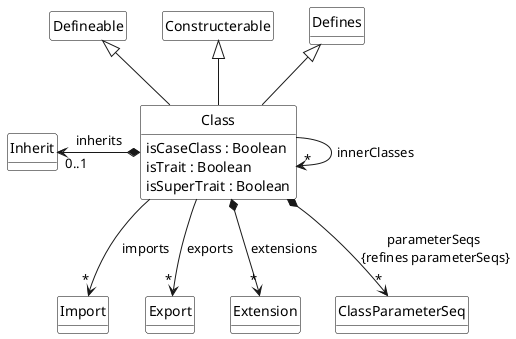 @startuml
class Class extends Defineable, Constructerable, Defines {
    isCaseClass : Boolean 
    isTrait : Boolean 
    isSuperTrait : Boolean 
}

Class --> "*" Class : innerClasses
Class --> "*" Import : imports
Class --> "*" Export : exports 
Class *--left> "0..1  " Inherit : "inherits"
Class *--> "*" Extension : "extensions"
Class *--> "*" ClassParameterSeq : parameterSeqs \n{refines parameterSeqs}

hide class circle
hide class methods
hide Defineable members
hide Constructerable members 

skinparam class {
    BackgroundColor White
    ArrowColor Black
    BorderColor Black
}



@enduml